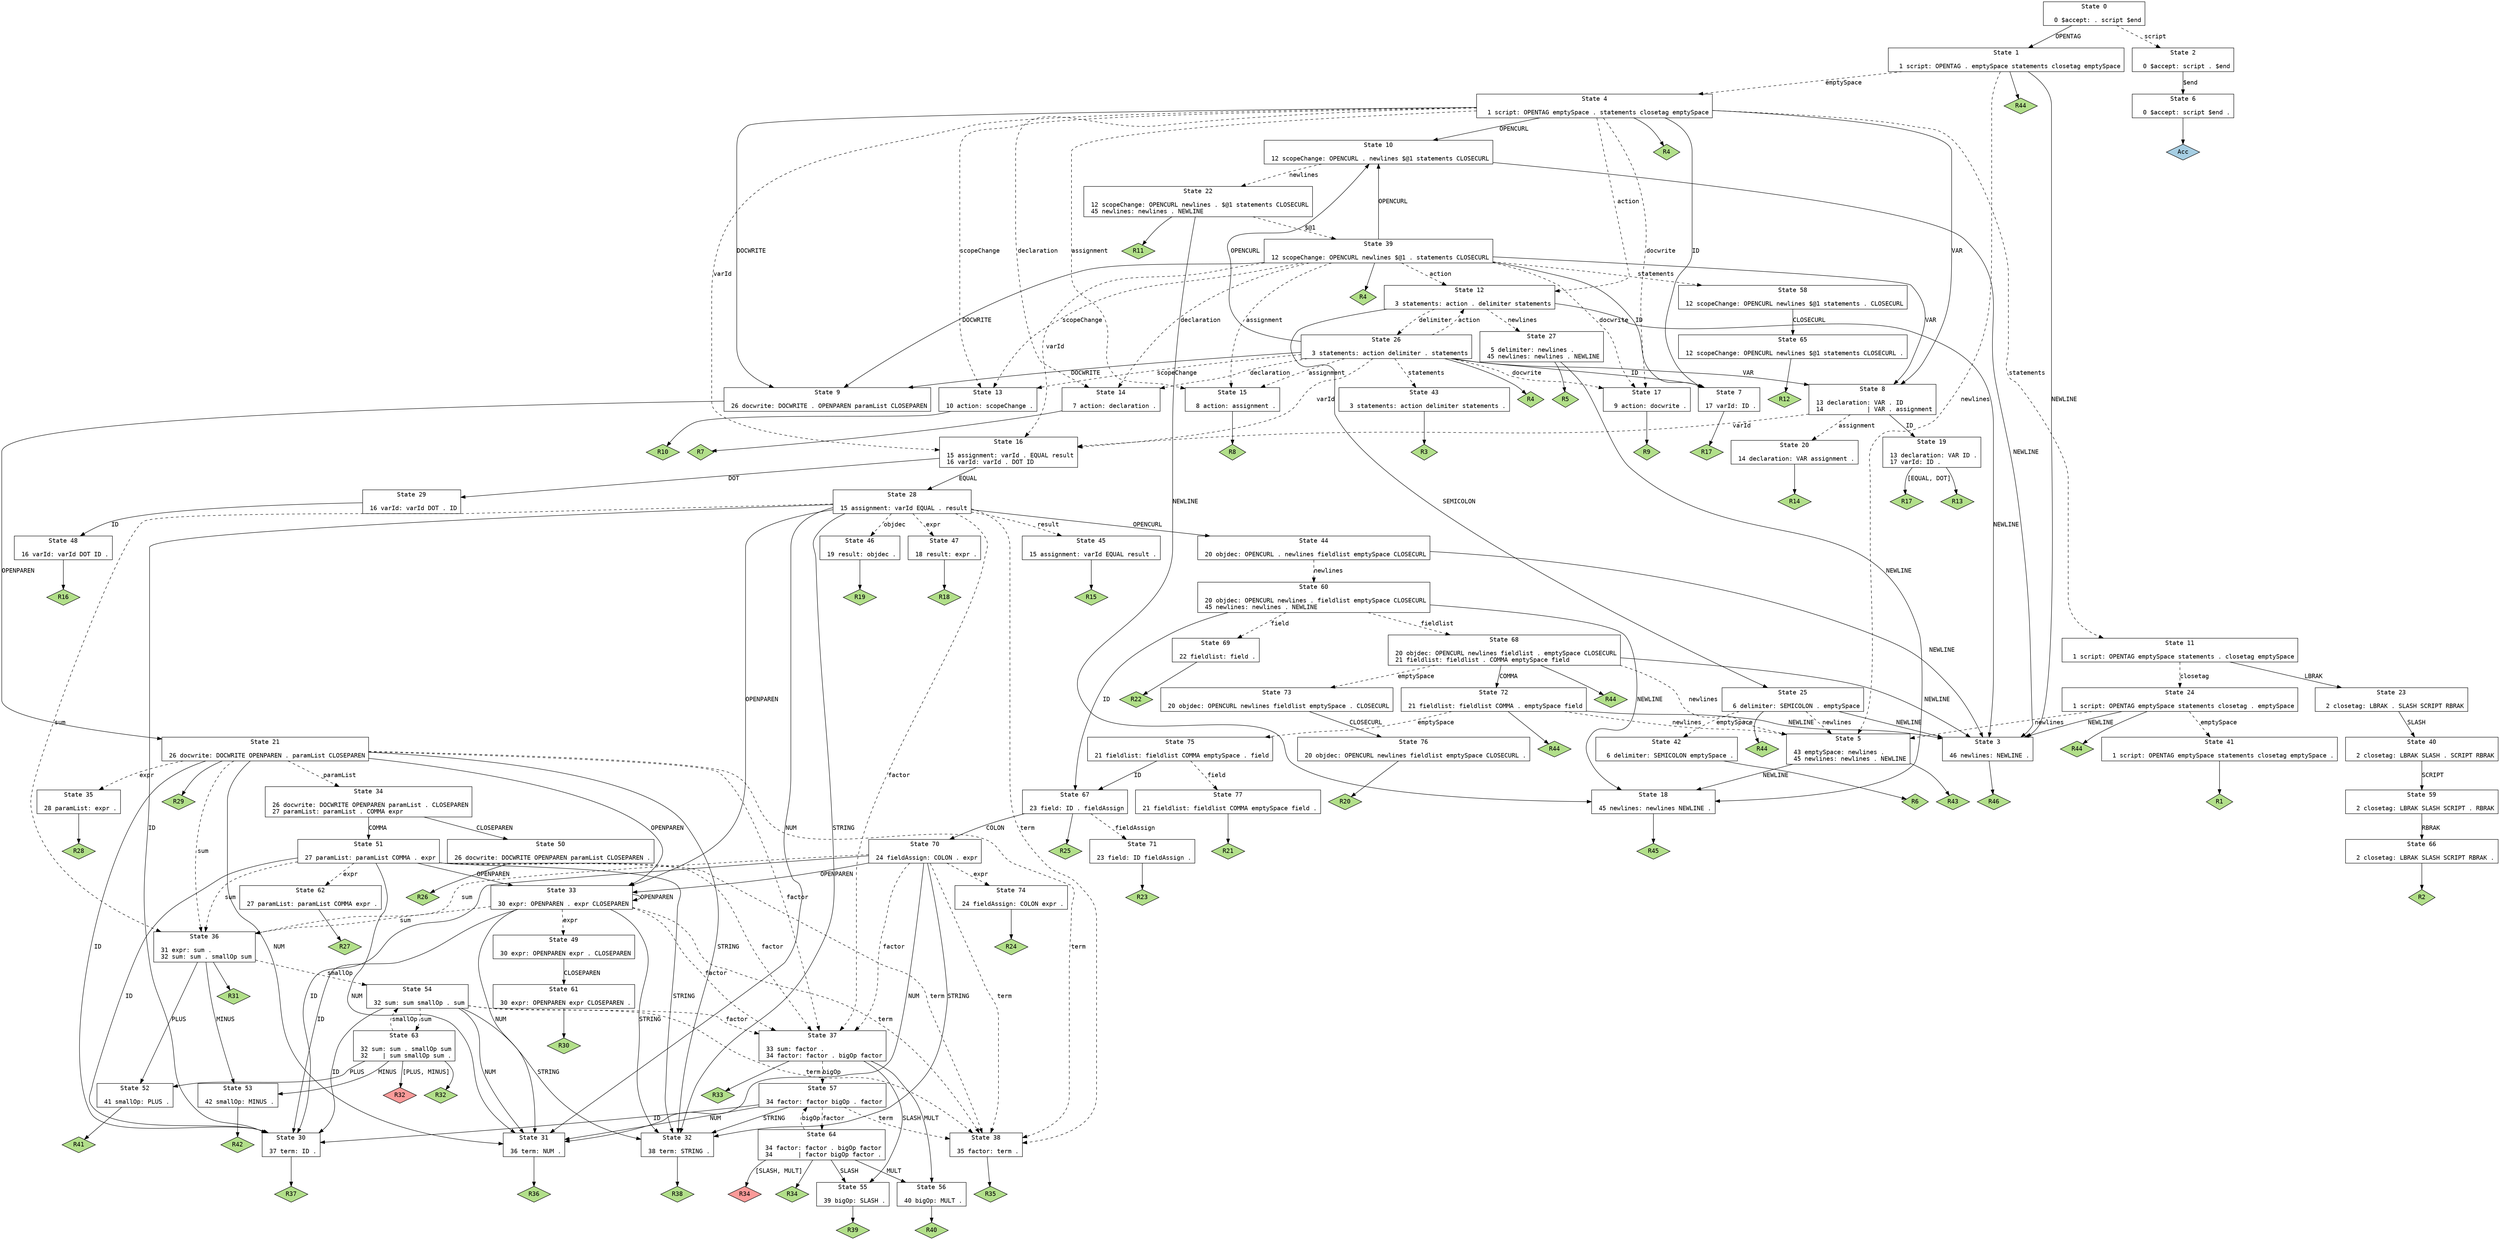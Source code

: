 // Generated by GNU Bison 3.0.
// Report bugs to <bug-bison@gnu.org>.
// Home page: <http://www.gnu.org/software/bison/>.

digraph "parser.y"
{
  node [fontname = courier, shape = box, colorscheme = paired6]
  edge [fontname = courier]

  0 [label="State 0\n\l  0 $accept: . script $end\l"]
  0 -> 1 [style=solid label="OPENTAG"]
  0 -> 2 [style=dashed label="script"]
  1 [label="State 1\n\l  1 script: OPENTAG . emptySpace statements closetag emptySpace\l"]
  1 -> 3 [style=solid label="NEWLINE"]
  1 -> 4 [style=dashed label="emptySpace"]
  1 -> 5 [style=dashed label="newlines"]
  1 -> "1R44" [style=solid]
 "1R44" [label="R44", fillcolor=3, shape=diamond, style=filled]
  2 [label="State 2\n\l  0 $accept: script . $end\l"]
  2 -> 6 [style=solid label="$end"]
  3 [label="State 3\n\l 46 newlines: NEWLINE .\l"]
  3 -> "3R46" [style=solid]
 "3R46" [label="R46", fillcolor=3, shape=diamond, style=filled]
  4 [label="State 4\n\l  1 script: OPENTAG emptySpace . statements closetag emptySpace\l"]
  4 -> 7 [style=solid label="ID"]
  4 -> 8 [style=solid label="VAR"]
  4 -> 9 [style=solid label="DOCWRITE"]
  4 -> 10 [style=solid label="OPENCURL"]
  4 -> 11 [style=dashed label="statements"]
  4 -> 12 [style=dashed label="action"]
  4 -> 13 [style=dashed label="scopeChange"]
  4 -> 14 [style=dashed label="declaration"]
  4 -> 15 [style=dashed label="assignment"]
  4 -> 16 [style=dashed label="varId"]
  4 -> 17 [style=dashed label="docwrite"]
  4 -> "4R4" [style=solid]
 "4R4" [label="R4", fillcolor=3, shape=diamond, style=filled]
  5 [label="State 5\n\l 43 emptySpace: newlines .\l 45 newlines: newlines . NEWLINE\l"]
  5 -> 18 [style=solid label="NEWLINE"]
  5 -> "5R43" [style=solid]
 "5R43" [label="R43", fillcolor=3, shape=diamond, style=filled]
  6 [label="State 6\n\l  0 $accept: script $end .\l"]
  6 -> "6R0" [style=solid]
 "6R0" [label="Acc", fillcolor=1, shape=diamond, style=filled]
  7 [label="State 7\n\l 17 varId: ID .\l"]
  7 -> "7R17" [style=solid]
 "7R17" [label="R17", fillcolor=3, shape=diamond, style=filled]
  8 [label="State 8\n\l 13 declaration: VAR . ID\l 14            | VAR . assignment\l"]
  8 -> 19 [style=solid label="ID"]
  8 -> 20 [style=dashed label="assignment"]
  8 -> 16 [style=dashed label="varId"]
  9 [label="State 9\n\l 26 docwrite: DOCWRITE . OPENPAREN paramList CLOSEPAREN\l"]
  9 -> 21 [style=solid label="OPENPAREN"]
  10 [label="State 10\n\l 12 scopeChange: OPENCURL . newlines $@1 statements CLOSECURL\l"]
  10 -> 3 [style=solid label="NEWLINE"]
  10 -> 22 [style=dashed label="newlines"]
  11 [label="State 11\n\l  1 script: OPENTAG emptySpace statements . closetag emptySpace\l"]
  11 -> 23 [style=solid label="LBRAK"]
  11 -> 24 [style=dashed label="closetag"]
  12 [label="State 12\n\l  3 statements: action . delimiter statements\l"]
  12 -> 3 [style=solid label="NEWLINE"]
  12 -> 25 [style=solid label="SEMICOLON"]
  12 -> 26 [style=dashed label="delimiter"]
  12 -> 27 [style=dashed label="newlines"]
  13 [label="State 13\n\l 10 action: scopeChange .\l"]
  13 -> "13R10" [style=solid]
 "13R10" [label="R10", fillcolor=3, shape=diamond, style=filled]
  14 [label="State 14\n\l  7 action: declaration .\l"]
  14 -> "14R7" [style=solid]
 "14R7" [label="R7", fillcolor=3, shape=diamond, style=filled]
  15 [label="State 15\n\l  8 action: assignment .\l"]
  15 -> "15R8" [style=solid]
 "15R8" [label="R8", fillcolor=3, shape=diamond, style=filled]
  16 [label="State 16\n\l 15 assignment: varId . EQUAL result\l 16 varId: varId . DOT ID\l"]
  16 -> 28 [style=solid label="EQUAL"]
  16 -> 29 [style=solid label="DOT"]
  17 [label="State 17\n\l  9 action: docwrite .\l"]
  17 -> "17R9" [style=solid]
 "17R9" [label="R9", fillcolor=3, shape=diamond, style=filled]
  18 [label="State 18\n\l 45 newlines: newlines NEWLINE .\l"]
  18 -> "18R45" [style=solid]
 "18R45" [label="R45", fillcolor=3, shape=diamond, style=filled]
  19 [label="State 19\n\l 13 declaration: VAR ID .\l 17 varId: ID .\l"]
  19 -> "19R13" [style=solid]
 "19R13" [label="R13", fillcolor=3, shape=diamond, style=filled]
  19 -> "19R17" [label="[EQUAL, DOT]", style=solid]
 "19R17" [label="R17", fillcolor=3, shape=diamond, style=filled]
  20 [label="State 20\n\l 14 declaration: VAR assignment .\l"]
  20 -> "20R14" [style=solid]
 "20R14" [label="R14", fillcolor=3, shape=diamond, style=filled]
  21 [label="State 21\n\l 26 docwrite: DOCWRITE OPENPAREN . paramList CLOSEPAREN\l"]
  21 -> 30 [style=solid label="ID"]
  21 -> 31 [style=solid label="NUM"]
  21 -> 32 [style=solid label="STRING"]
  21 -> 33 [style=solid label="OPENPAREN"]
  21 -> 34 [style=dashed label="paramList"]
  21 -> 35 [style=dashed label="expr"]
  21 -> 36 [style=dashed label="sum"]
  21 -> 37 [style=dashed label="factor"]
  21 -> 38 [style=dashed label="term"]
  21 -> "21R29" [style=solid]
 "21R29" [label="R29", fillcolor=3, shape=diamond, style=filled]
  22 [label="State 22\n\l 12 scopeChange: OPENCURL newlines . $@1 statements CLOSECURL\l 45 newlines: newlines . NEWLINE\l"]
  22 -> 18 [style=solid label="NEWLINE"]
  22 -> 39 [style=dashed label="$@1"]
  22 -> "22R11" [style=solid]
 "22R11" [label="R11", fillcolor=3, shape=diamond, style=filled]
  23 [label="State 23\n\l  2 closetag: LBRAK . SLASH SCRIPT RBRAK\l"]
  23 -> 40 [style=solid label="SLASH"]
  24 [label="State 24\n\l  1 script: OPENTAG emptySpace statements closetag . emptySpace\l"]
  24 -> 3 [style=solid label="NEWLINE"]
  24 -> 41 [style=dashed label="emptySpace"]
  24 -> 5 [style=dashed label="newlines"]
  24 -> "24R44" [style=solid]
 "24R44" [label="R44", fillcolor=3, shape=diamond, style=filled]
  25 [label="State 25\n\l  6 delimiter: SEMICOLON . emptySpace\l"]
  25 -> 3 [style=solid label="NEWLINE"]
  25 -> 42 [style=dashed label="emptySpace"]
  25 -> 5 [style=dashed label="newlines"]
  25 -> "25R44" [style=solid]
 "25R44" [label="R44", fillcolor=3, shape=diamond, style=filled]
  26 [label="State 26\n\l  3 statements: action delimiter . statements\l"]
  26 -> 7 [style=solid label="ID"]
  26 -> 8 [style=solid label="VAR"]
  26 -> 9 [style=solid label="DOCWRITE"]
  26 -> 10 [style=solid label="OPENCURL"]
  26 -> 43 [style=dashed label="statements"]
  26 -> 12 [style=dashed label="action"]
  26 -> 13 [style=dashed label="scopeChange"]
  26 -> 14 [style=dashed label="declaration"]
  26 -> 15 [style=dashed label="assignment"]
  26 -> 16 [style=dashed label="varId"]
  26 -> 17 [style=dashed label="docwrite"]
  26 -> "26R4" [style=solid]
 "26R4" [label="R4", fillcolor=3, shape=diamond, style=filled]
  27 [label="State 27\n\l  5 delimiter: newlines .\l 45 newlines: newlines . NEWLINE\l"]
  27 -> 18 [style=solid label="NEWLINE"]
  27 -> "27R5" [style=solid]
 "27R5" [label="R5", fillcolor=3, shape=diamond, style=filled]
  28 [label="State 28\n\l 15 assignment: varId EQUAL . result\l"]
  28 -> 30 [style=solid label="ID"]
  28 -> 31 [style=solid label="NUM"]
  28 -> 32 [style=solid label="STRING"]
  28 -> 33 [style=solid label="OPENPAREN"]
  28 -> 44 [style=solid label="OPENCURL"]
  28 -> 45 [style=dashed label="result"]
  28 -> 46 [style=dashed label="objdec"]
  28 -> 47 [style=dashed label="expr"]
  28 -> 36 [style=dashed label="sum"]
  28 -> 37 [style=dashed label="factor"]
  28 -> 38 [style=dashed label="term"]
  29 [label="State 29\n\l 16 varId: varId DOT . ID\l"]
  29 -> 48 [style=solid label="ID"]
  30 [label="State 30\n\l 37 term: ID .\l"]
  30 -> "30R37" [style=solid]
 "30R37" [label="R37", fillcolor=3, shape=diamond, style=filled]
  31 [label="State 31\n\l 36 term: NUM .\l"]
  31 -> "31R36" [style=solid]
 "31R36" [label="R36", fillcolor=3, shape=diamond, style=filled]
  32 [label="State 32\n\l 38 term: STRING .\l"]
  32 -> "32R38" [style=solid]
 "32R38" [label="R38", fillcolor=3, shape=diamond, style=filled]
  33 [label="State 33\n\l 30 expr: OPENPAREN . expr CLOSEPAREN\l"]
  33 -> 30 [style=solid label="ID"]
  33 -> 31 [style=solid label="NUM"]
  33 -> 32 [style=solid label="STRING"]
  33 -> 33 [style=solid label="OPENPAREN"]
  33 -> 49 [style=dashed label="expr"]
  33 -> 36 [style=dashed label="sum"]
  33 -> 37 [style=dashed label="factor"]
  33 -> 38 [style=dashed label="term"]
  34 [label="State 34\n\l 26 docwrite: DOCWRITE OPENPAREN paramList . CLOSEPAREN\l 27 paramList: paramList . COMMA expr\l"]
  34 -> 50 [style=solid label="CLOSEPAREN"]
  34 -> 51 [style=solid label="COMMA"]
  35 [label="State 35\n\l 28 paramList: expr .\l"]
  35 -> "35R28" [style=solid]
 "35R28" [label="R28", fillcolor=3, shape=diamond, style=filled]
  36 [label="State 36\n\l 31 expr: sum .\l 32 sum: sum . smallOp sum\l"]
  36 -> 52 [style=solid label="PLUS"]
  36 -> 53 [style=solid label="MINUS"]
  36 -> 54 [style=dashed label="smallOp"]
  36 -> "36R31" [style=solid]
 "36R31" [label="R31", fillcolor=3, shape=diamond, style=filled]
  37 [label="State 37\n\l 33 sum: factor .\l 34 factor: factor . bigOp factor\l"]
  37 -> 55 [style=solid label="SLASH"]
  37 -> 56 [style=solid label="MULT"]
  37 -> 57 [style=dashed label="bigOp"]
  37 -> "37R33" [style=solid]
 "37R33" [label="R33", fillcolor=3, shape=diamond, style=filled]
  38 [label="State 38\n\l 35 factor: term .\l"]
  38 -> "38R35" [style=solid]
 "38R35" [label="R35", fillcolor=3, shape=diamond, style=filled]
  39 [label="State 39\n\l 12 scopeChange: OPENCURL newlines $@1 . statements CLOSECURL\l"]
  39 -> 7 [style=solid label="ID"]
  39 -> 8 [style=solid label="VAR"]
  39 -> 9 [style=solid label="DOCWRITE"]
  39 -> 10 [style=solid label="OPENCURL"]
  39 -> 58 [style=dashed label="statements"]
  39 -> 12 [style=dashed label="action"]
  39 -> 13 [style=dashed label="scopeChange"]
  39 -> 14 [style=dashed label="declaration"]
  39 -> 15 [style=dashed label="assignment"]
  39 -> 16 [style=dashed label="varId"]
  39 -> 17 [style=dashed label="docwrite"]
  39 -> "39R4" [style=solid]
 "39R4" [label="R4", fillcolor=3, shape=diamond, style=filled]
  40 [label="State 40\n\l  2 closetag: LBRAK SLASH . SCRIPT RBRAK\l"]
  40 -> 59 [style=solid label="SCRIPT"]
  41 [label="State 41\n\l  1 script: OPENTAG emptySpace statements closetag emptySpace .\l"]
  41 -> "41R1" [style=solid]
 "41R1" [label="R1", fillcolor=3, shape=diamond, style=filled]
  42 [label="State 42\n\l  6 delimiter: SEMICOLON emptySpace .\l"]
  42 -> "42R6" [style=solid]
 "42R6" [label="R6", fillcolor=3, shape=diamond, style=filled]
  43 [label="State 43\n\l  3 statements: action delimiter statements .\l"]
  43 -> "43R3" [style=solid]
 "43R3" [label="R3", fillcolor=3, shape=diamond, style=filled]
  44 [label="State 44\n\l 20 objdec: OPENCURL . newlines fieldlist emptySpace CLOSECURL\l"]
  44 -> 3 [style=solid label="NEWLINE"]
  44 -> 60 [style=dashed label="newlines"]
  45 [label="State 45\n\l 15 assignment: varId EQUAL result .\l"]
  45 -> "45R15" [style=solid]
 "45R15" [label="R15", fillcolor=3, shape=diamond, style=filled]
  46 [label="State 46\n\l 19 result: objdec .\l"]
  46 -> "46R19" [style=solid]
 "46R19" [label="R19", fillcolor=3, shape=diamond, style=filled]
  47 [label="State 47\n\l 18 result: expr .\l"]
  47 -> "47R18" [style=solid]
 "47R18" [label="R18", fillcolor=3, shape=diamond, style=filled]
  48 [label="State 48\n\l 16 varId: varId DOT ID .\l"]
  48 -> "48R16" [style=solid]
 "48R16" [label="R16", fillcolor=3, shape=diamond, style=filled]
  49 [label="State 49\n\l 30 expr: OPENPAREN expr . CLOSEPAREN\l"]
  49 -> 61 [style=solid label="CLOSEPAREN"]
  50 [label="State 50\n\l 26 docwrite: DOCWRITE OPENPAREN paramList CLOSEPAREN .\l"]
  50 -> "50R26" [style=solid]
 "50R26" [label="R26", fillcolor=3, shape=diamond, style=filled]
  51 [label="State 51\n\l 27 paramList: paramList COMMA . expr\l"]
  51 -> 30 [style=solid label="ID"]
  51 -> 31 [style=solid label="NUM"]
  51 -> 32 [style=solid label="STRING"]
  51 -> 33 [style=solid label="OPENPAREN"]
  51 -> 62 [style=dashed label="expr"]
  51 -> 36 [style=dashed label="sum"]
  51 -> 37 [style=dashed label="factor"]
  51 -> 38 [style=dashed label="term"]
  52 [label="State 52\n\l 41 smallOp: PLUS .\l"]
  52 -> "52R41" [style=solid]
 "52R41" [label="R41", fillcolor=3, shape=diamond, style=filled]
  53 [label="State 53\n\l 42 smallOp: MINUS .\l"]
  53 -> "53R42" [style=solid]
 "53R42" [label="R42", fillcolor=3, shape=diamond, style=filled]
  54 [label="State 54\n\l 32 sum: sum smallOp . sum\l"]
  54 -> 30 [style=solid label="ID"]
  54 -> 31 [style=solid label="NUM"]
  54 -> 32 [style=solid label="STRING"]
  54 -> 63 [style=dashed label="sum"]
  54 -> 37 [style=dashed label="factor"]
  54 -> 38 [style=dashed label="term"]
  55 [label="State 55\n\l 39 bigOp: SLASH .\l"]
  55 -> "55R39" [style=solid]
 "55R39" [label="R39", fillcolor=3, shape=diamond, style=filled]
  56 [label="State 56\n\l 40 bigOp: MULT .\l"]
  56 -> "56R40" [style=solid]
 "56R40" [label="R40", fillcolor=3, shape=diamond, style=filled]
  57 [label="State 57\n\l 34 factor: factor bigOp . factor\l"]
  57 -> 30 [style=solid label="ID"]
  57 -> 31 [style=solid label="NUM"]
  57 -> 32 [style=solid label="STRING"]
  57 -> 64 [style=dashed label="factor"]
  57 -> 38 [style=dashed label="term"]
  58 [label="State 58\n\l 12 scopeChange: OPENCURL newlines $@1 statements . CLOSECURL\l"]
  58 -> 65 [style=solid label="CLOSECURL"]
  59 [label="State 59\n\l  2 closetag: LBRAK SLASH SCRIPT . RBRAK\l"]
  59 -> 66 [style=solid label="RBRAK"]
  60 [label="State 60\n\l 20 objdec: OPENCURL newlines . fieldlist emptySpace CLOSECURL\l 45 newlines: newlines . NEWLINE\l"]
  60 -> 67 [style=solid label="ID"]
  60 -> 18 [style=solid label="NEWLINE"]
  60 -> 68 [style=dashed label="fieldlist"]
  60 -> 69 [style=dashed label="field"]
  61 [label="State 61\n\l 30 expr: OPENPAREN expr CLOSEPAREN .\l"]
  61 -> "61R30" [style=solid]
 "61R30" [label="R30", fillcolor=3, shape=diamond, style=filled]
  62 [label="State 62\n\l 27 paramList: paramList COMMA expr .\l"]
  62 -> "62R27" [style=solid]
 "62R27" [label="R27", fillcolor=3, shape=diamond, style=filled]
  63 [label="State 63\n\l 32 sum: sum . smallOp sum\l 32    | sum smallOp sum .\l"]
  63 -> 52 [style=solid label="PLUS"]
  63 -> 53 [style=solid label="MINUS"]
  63 -> 54 [style=dashed label="smallOp"]
  63 -> "63R32d" [label="[PLUS, MINUS]", style=solid]
 "63R32d" [label="R32", fillcolor=5, shape=diamond, style=filled]
  63 -> "63R32" [style=solid]
 "63R32" [label="R32", fillcolor=3, shape=diamond, style=filled]
  64 [label="State 64\n\l 34 factor: factor . bigOp factor\l 34       | factor bigOp factor .\l"]
  64 -> 55 [style=solid label="SLASH"]
  64 -> 56 [style=solid label="MULT"]
  64 -> 57 [style=dashed label="bigOp"]
  64 -> "64R34d" [label="[SLASH, MULT]", style=solid]
 "64R34d" [label="R34", fillcolor=5, shape=diamond, style=filled]
  64 -> "64R34" [style=solid]
 "64R34" [label="R34", fillcolor=3, shape=diamond, style=filled]
  65 [label="State 65\n\l 12 scopeChange: OPENCURL newlines $@1 statements CLOSECURL .\l"]
  65 -> "65R12" [style=solid]
 "65R12" [label="R12", fillcolor=3, shape=diamond, style=filled]
  66 [label="State 66\n\l  2 closetag: LBRAK SLASH SCRIPT RBRAK .\l"]
  66 -> "66R2" [style=solid]
 "66R2" [label="R2", fillcolor=3, shape=diamond, style=filled]
  67 [label="State 67\n\l 23 field: ID . fieldAssign\l"]
  67 -> 70 [style=solid label="COLON"]
  67 -> 71 [style=dashed label="fieldAssign"]
  67 -> "67R25" [style=solid]
 "67R25" [label="R25", fillcolor=3, shape=diamond, style=filled]
  68 [label="State 68\n\l 20 objdec: OPENCURL newlines fieldlist . emptySpace CLOSECURL\l 21 fieldlist: fieldlist . COMMA emptySpace field\l"]
  68 -> 3 [style=solid label="NEWLINE"]
  68 -> 72 [style=solid label="COMMA"]
  68 -> 73 [style=dashed label="emptySpace"]
  68 -> 5 [style=dashed label="newlines"]
  68 -> "68R44" [style=solid]
 "68R44" [label="R44", fillcolor=3, shape=diamond, style=filled]
  69 [label="State 69\n\l 22 fieldlist: field .\l"]
  69 -> "69R22" [style=solid]
 "69R22" [label="R22", fillcolor=3, shape=diamond, style=filled]
  70 [label="State 70\n\l 24 fieldAssign: COLON . expr\l"]
  70 -> 30 [style=solid label="ID"]
  70 -> 31 [style=solid label="NUM"]
  70 -> 32 [style=solid label="STRING"]
  70 -> 33 [style=solid label="OPENPAREN"]
  70 -> 74 [style=dashed label="expr"]
  70 -> 36 [style=dashed label="sum"]
  70 -> 37 [style=dashed label="factor"]
  70 -> 38 [style=dashed label="term"]
  71 [label="State 71\n\l 23 field: ID fieldAssign .\l"]
  71 -> "71R23" [style=solid]
 "71R23" [label="R23", fillcolor=3, shape=diamond, style=filled]
  72 [label="State 72\n\l 21 fieldlist: fieldlist COMMA . emptySpace field\l"]
  72 -> 3 [style=solid label="NEWLINE"]
  72 -> 75 [style=dashed label="emptySpace"]
  72 -> 5 [style=dashed label="newlines"]
  72 -> "72R44" [style=solid]
 "72R44" [label="R44", fillcolor=3, shape=diamond, style=filled]
  73 [label="State 73\n\l 20 objdec: OPENCURL newlines fieldlist emptySpace . CLOSECURL\l"]
  73 -> 76 [style=solid label="CLOSECURL"]
  74 [label="State 74\n\l 24 fieldAssign: COLON expr .\l"]
  74 -> "74R24" [style=solid]
 "74R24" [label="R24", fillcolor=3, shape=diamond, style=filled]
  75 [label="State 75\n\l 21 fieldlist: fieldlist COMMA emptySpace . field\l"]
  75 -> 67 [style=solid label="ID"]
  75 -> 77 [style=dashed label="field"]
  76 [label="State 76\n\l 20 objdec: OPENCURL newlines fieldlist emptySpace CLOSECURL .\l"]
  76 -> "76R20" [style=solid]
 "76R20" [label="R20", fillcolor=3, shape=diamond, style=filled]
  77 [label="State 77\n\l 21 fieldlist: fieldlist COMMA emptySpace field .\l"]
  77 -> "77R21" [style=solid]
 "77R21" [label="R21", fillcolor=3, shape=diamond, style=filled]
}
